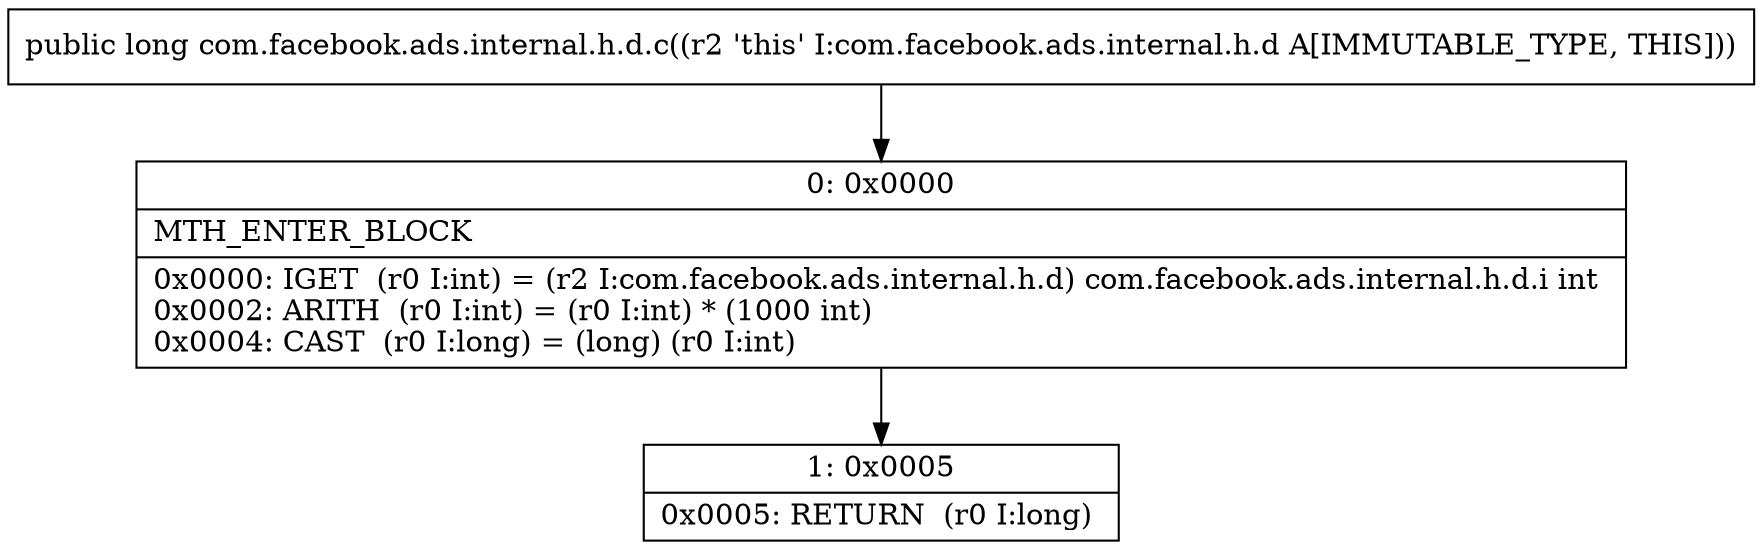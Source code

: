 digraph "CFG forcom.facebook.ads.internal.h.d.c()J" {
Node_0 [shape=record,label="{0\:\ 0x0000|MTH_ENTER_BLOCK\l|0x0000: IGET  (r0 I:int) = (r2 I:com.facebook.ads.internal.h.d) com.facebook.ads.internal.h.d.i int \l0x0002: ARITH  (r0 I:int) = (r0 I:int) * (1000 int) \l0x0004: CAST  (r0 I:long) = (long) (r0 I:int) \l}"];
Node_1 [shape=record,label="{1\:\ 0x0005|0x0005: RETURN  (r0 I:long) \l}"];
MethodNode[shape=record,label="{public long com.facebook.ads.internal.h.d.c((r2 'this' I:com.facebook.ads.internal.h.d A[IMMUTABLE_TYPE, THIS])) }"];
MethodNode -> Node_0;
Node_0 -> Node_1;
}

